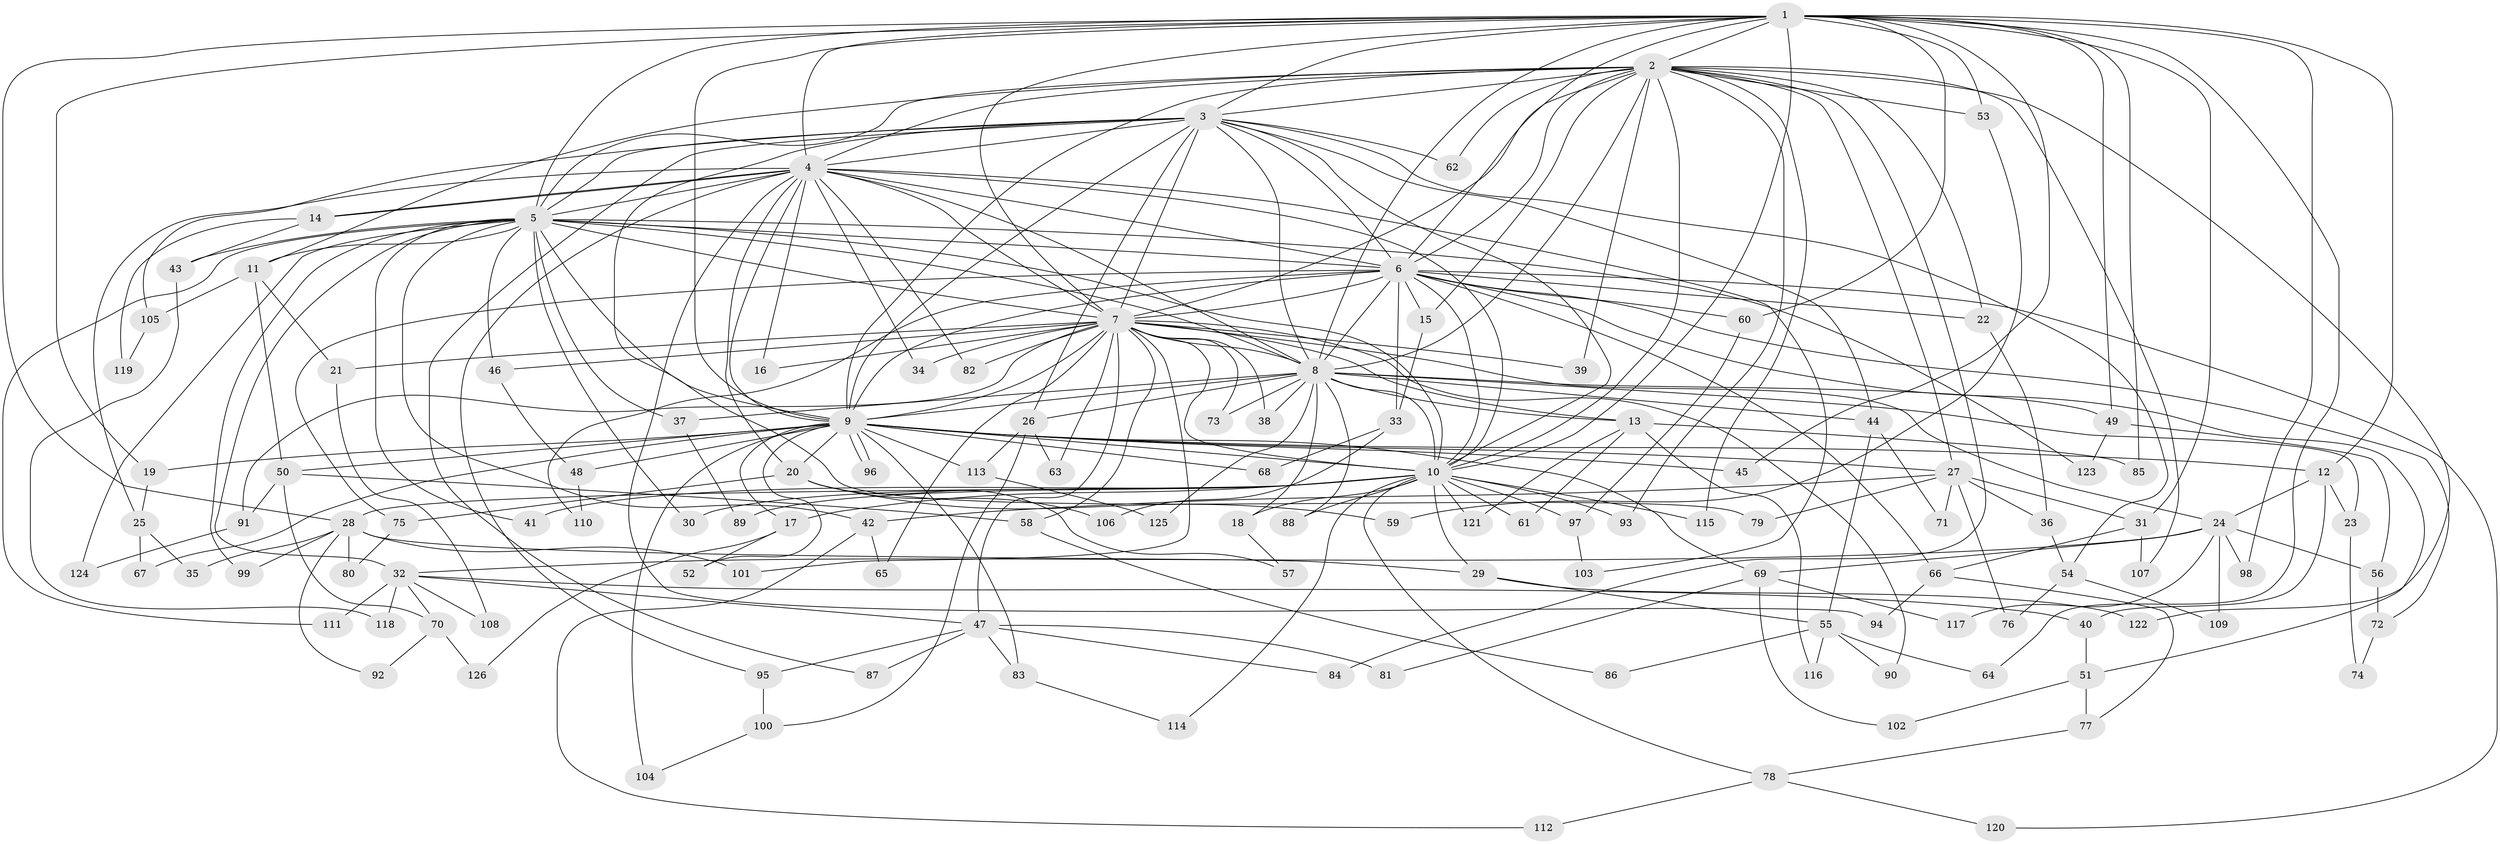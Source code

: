 // coarse degree distribution, {22: 0.02631578947368421, 3: 0.13157894736842105, 16: 0.05263157894736842, 2: 0.05263157894736842, 4: 0.2631578947368421, 7: 0.13157894736842105, 12: 0.05263157894736842, 1: 0.02631578947368421, 5: 0.07894736842105263, 6: 0.13157894736842105, 13: 0.02631578947368421, 17: 0.02631578947368421}
// Generated by graph-tools (version 1.1) at 2025/36/03/04/25 23:36:28]
// undirected, 126 vertices, 277 edges
graph export_dot {
  node [color=gray90,style=filled];
  1;
  2;
  3;
  4;
  5;
  6;
  7;
  8;
  9;
  10;
  11;
  12;
  13;
  14;
  15;
  16;
  17;
  18;
  19;
  20;
  21;
  22;
  23;
  24;
  25;
  26;
  27;
  28;
  29;
  30;
  31;
  32;
  33;
  34;
  35;
  36;
  37;
  38;
  39;
  40;
  41;
  42;
  43;
  44;
  45;
  46;
  47;
  48;
  49;
  50;
  51;
  52;
  53;
  54;
  55;
  56;
  57;
  58;
  59;
  60;
  61;
  62;
  63;
  64;
  65;
  66;
  67;
  68;
  69;
  70;
  71;
  72;
  73;
  74;
  75;
  76;
  77;
  78;
  79;
  80;
  81;
  82;
  83;
  84;
  85;
  86;
  87;
  88;
  89;
  90;
  91;
  92;
  93;
  94;
  95;
  96;
  97;
  98;
  99;
  100;
  101;
  102;
  103;
  104;
  105;
  106;
  107;
  108;
  109;
  110;
  111;
  112;
  113;
  114;
  115;
  116;
  117;
  118;
  119;
  120;
  121;
  122;
  123;
  124;
  125;
  126;
  1 -- 2;
  1 -- 3;
  1 -- 4;
  1 -- 5;
  1 -- 6;
  1 -- 7;
  1 -- 8;
  1 -- 9;
  1 -- 10;
  1 -- 12;
  1 -- 19;
  1 -- 28;
  1 -- 31;
  1 -- 45;
  1 -- 49;
  1 -- 53;
  1 -- 60;
  1 -- 64;
  1 -- 85;
  1 -- 98;
  2 -- 3;
  2 -- 4;
  2 -- 5;
  2 -- 6;
  2 -- 7;
  2 -- 8;
  2 -- 9;
  2 -- 10;
  2 -- 11;
  2 -- 15;
  2 -- 22;
  2 -- 27;
  2 -- 39;
  2 -- 53;
  2 -- 62;
  2 -- 84;
  2 -- 93;
  2 -- 107;
  2 -- 115;
  2 -- 122;
  3 -- 4;
  3 -- 5;
  3 -- 6;
  3 -- 7;
  3 -- 8;
  3 -- 9;
  3 -- 10;
  3 -- 26;
  3 -- 44;
  3 -- 54;
  3 -- 62;
  3 -- 79;
  3 -- 87;
  3 -- 105;
  4 -- 5;
  4 -- 6;
  4 -- 7;
  4 -- 8;
  4 -- 9;
  4 -- 10;
  4 -- 14;
  4 -- 14;
  4 -- 16;
  4 -- 20;
  4 -- 25;
  4 -- 34;
  4 -- 82;
  4 -- 94;
  4 -- 95;
  4 -- 103;
  5 -- 6;
  5 -- 7;
  5 -- 8;
  5 -- 9;
  5 -- 10;
  5 -- 11;
  5 -- 30;
  5 -- 32;
  5 -- 37;
  5 -- 41;
  5 -- 42;
  5 -- 43;
  5 -- 46;
  5 -- 99;
  5 -- 111;
  5 -- 123;
  5 -- 124;
  6 -- 7;
  6 -- 8;
  6 -- 9;
  6 -- 10;
  6 -- 15;
  6 -- 22;
  6 -- 33;
  6 -- 51;
  6 -- 60;
  6 -- 66;
  6 -- 72;
  6 -- 75;
  6 -- 110;
  6 -- 120;
  7 -- 8;
  7 -- 9;
  7 -- 10;
  7 -- 13;
  7 -- 16;
  7 -- 21;
  7 -- 24;
  7 -- 34;
  7 -- 38;
  7 -- 39;
  7 -- 46;
  7 -- 47;
  7 -- 58;
  7 -- 63;
  7 -- 65;
  7 -- 73;
  7 -- 82;
  7 -- 90;
  7 -- 91;
  7 -- 101;
  8 -- 9;
  8 -- 10;
  8 -- 13;
  8 -- 18;
  8 -- 23;
  8 -- 26;
  8 -- 37;
  8 -- 38;
  8 -- 44;
  8 -- 49;
  8 -- 73;
  8 -- 88;
  8 -- 125;
  9 -- 10;
  9 -- 12;
  9 -- 17;
  9 -- 19;
  9 -- 20;
  9 -- 27;
  9 -- 45;
  9 -- 48;
  9 -- 50;
  9 -- 52;
  9 -- 67;
  9 -- 68;
  9 -- 69;
  9 -- 83;
  9 -- 96;
  9 -- 96;
  9 -- 104;
  9 -- 113;
  10 -- 17;
  10 -- 18;
  10 -- 28;
  10 -- 29;
  10 -- 30;
  10 -- 41;
  10 -- 61;
  10 -- 78;
  10 -- 88;
  10 -- 89;
  10 -- 93;
  10 -- 97;
  10 -- 114;
  10 -- 115;
  10 -- 121;
  11 -- 21;
  11 -- 50;
  11 -- 105;
  12 -- 23;
  12 -- 24;
  12 -- 40;
  13 -- 61;
  13 -- 85;
  13 -- 116;
  13 -- 121;
  14 -- 43;
  14 -- 119;
  15 -- 33;
  17 -- 52;
  17 -- 126;
  18 -- 57;
  19 -- 25;
  20 -- 57;
  20 -- 59;
  20 -- 75;
  20 -- 106;
  21 -- 108;
  22 -- 36;
  23 -- 74;
  24 -- 32;
  24 -- 56;
  24 -- 69;
  24 -- 98;
  24 -- 109;
  24 -- 117;
  25 -- 35;
  25 -- 67;
  26 -- 63;
  26 -- 100;
  26 -- 113;
  27 -- 31;
  27 -- 36;
  27 -- 42;
  27 -- 71;
  27 -- 76;
  27 -- 79;
  28 -- 29;
  28 -- 35;
  28 -- 80;
  28 -- 92;
  28 -- 99;
  28 -- 101;
  29 -- 55;
  29 -- 122;
  31 -- 66;
  31 -- 107;
  32 -- 40;
  32 -- 47;
  32 -- 70;
  32 -- 108;
  32 -- 111;
  32 -- 118;
  33 -- 68;
  33 -- 106;
  36 -- 54;
  37 -- 89;
  40 -- 51;
  42 -- 65;
  42 -- 112;
  43 -- 118;
  44 -- 55;
  44 -- 71;
  46 -- 48;
  47 -- 81;
  47 -- 83;
  47 -- 84;
  47 -- 87;
  47 -- 95;
  48 -- 110;
  49 -- 56;
  49 -- 123;
  50 -- 58;
  50 -- 70;
  50 -- 91;
  51 -- 77;
  51 -- 102;
  53 -- 59;
  54 -- 76;
  54 -- 109;
  55 -- 64;
  55 -- 86;
  55 -- 90;
  55 -- 116;
  56 -- 72;
  58 -- 86;
  60 -- 97;
  66 -- 77;
  66 -- 94;
  69 -- 81;
  69 -- 102;
  69 -- 117;
  70 -- 92;
  70 -- 126;
  72 -- 74;
  75 -- 80;
  77 -- 78;
  78 -- 112;
  78 -- 120;
  83 -- 114;
  91 -- 124;
  95 -- 100;
  97 -- 103;
  100 -- 104;
  105 -- 119;
  113 -- 125;
}
